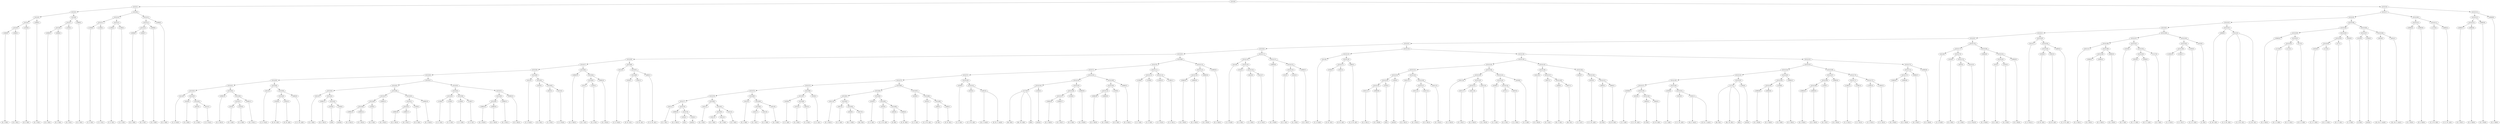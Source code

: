 digraph sample{
"L2998(0)"->"[D  G  B](0)"
"L2998(1)"->"[D  G  B](1)"
"L5310(5)"->"L2998(0)"
"L5310(5)"->"L2998(1)"
"L1058(0)"->"[D  E  B](0)"
"L5310(4)"->"L5310(5)"
"L5310(4)"->"L1058(0)"
"L2998(2)"->"[D  G  B](2)"
"L5310(3)"->"L5310(4)"
"L5310(3)"->"L2998(2)"
"L2998(3)"->"[D  G  B](3)"
"L2998(4)"->"[D  G  B](4)"
"L5310(8)"->"L2998(3)"
"L5310(8)"->"L2998(4)"
"L1058(1)"->"[D  E  B](1)"
"L5310(7)"->"L5310(8)"
"L5310(7)"->"L1058(1)"
"L2998(5)"->"[D  G  B](5)"
"L5310(6)"->"L5310(7)"
"L5310(6)"->"L2998(5)"
"L5310(2)"->"L5310(3)"
"L5310(2)"->"L5310(6)"
"L1286(0)"->"[C  E  G](0)"
"L1286(1)"->"[C  E  G](1)"
"L5310(11)"->"L1286(0)"
"L5310(11)"->"L1286(1)"
"L1286(2)"->"[C  E  G](2)"
"L1286(3)"->"[C  E  G](3)"
"L5310(12)"->"L1286(2)"
"L5310(12)"->"L1286(3)"
"L5310(10)"->"L5310(11)"
"L5310(10)"->"L5310(12)"
"L2998(6)"->"[D  G  B](6)"
"L2998(7)"->"[D  G  B](7)"
"L5310(15)"->"L2998(6)"
"L5310(15)"->"L2998(7)"
"L2998(8)"->"[D  G  B](8)"
"L5310(14)"->"L5310(15)"
"L5310(14)"->"L2998(8)"
"L2998(9)"->"[D  G  B](9)"
"L5310(13)"->"L5310(14)"
"L5310(13)"->"L2998(9)"
"L5310(9)"->"L5310(10)"
"L5310(9)"->"L5310(13)"
"L5310(1)"->"L5310(2)"
"L5310(1)"->"L5310(9)"
"L4414(0)"->"[C  D  Fis](0)"
"L3426(0)"->"[D  A  B](0)"
"L4623(0)"->"[C  A  B](0)"
"L4414(1)"->"[C  D  Fis](1)"
"L5310(34)"->"L4623(0)"
"L5310(34)"->"L4414(1)"
"L5310(33)"->"L3426(0)"
"L5310(33)"->"L5310(34)"
"L5310(32)"->"L4414(0)"
"L5310(32)"->"L5310(33)"
"L2998(10)"->"[D  G  B](10)"
"L532(0)"->"[D  G  A](0)"
"L2455(0)"->"[G  A  B](0)"
"L5310(37)"->"L532(0)"
"L5310(37)"->"L2455(0)"
"L2998(11)"->"[D  G  B](11)"
"L5310(36)"->"L5310(37)"
"L5310(36)"->"L2998(11)"
"L5310(35)"->"L2998(10)"
"L5310(35)"->"L5310(36)"
"L5310(31)"->"L5310(32)"
"L5310(31)"->"L5310(35)"
"L4414(2)"->"[C  D  Fis](2)"
"L3358(0)"->"[D  Fis  G](0)"
"L2081(0)"->"[D  Fis  A](0)"
"L5310(40)"->"L3358(0)"
"L5310(40)"->"L2081(0)"
"L4865(0)"->"[C  D  Fis  A](0)"
"L5310(39)"->"L5310(40)"
"L5310(39)"->"L4865(0)"
"L5310(38)"->"L4414(2)"
"L5310(38)"->"L5310(39)"
"L5310(30)"->"L5310(31)"
"L5310(30)"->"L5310(38)"
"L3451(0)"->"[E  G  B](0)"
"L2998(12)"->"[D  G  B](12)"
"L2304(0)"->"[G](0)"
"L1084(0)"->"[rest](0)"
"L5310(45)"->"L2304(0)"
"L5310(45)"->"L1084(0)"
"L5310(44)"->"L2998(12)"
"L5310(44)"->"L5310(45)"
"L5310(43)"->"L3451(0)"
"L5310(43)"->"L5310(44)"
"L2998(13)"->"[D  G  B](13)"
"L2998(14)"->"[D  G  B](14)"
"L5310(49)"->"L2998(13)"
"L5310(49)"->"L2998(14)"
"L1058(2)"->"[D  E  B](2)"
"L5310(48)"->"L5310(49)"
"L5310(48)"->"L1058(2)"
"L2998(15)"->"[D  G  B](15)"
"L5310(47)"->"L5310(48)"
"L5310(47)"->"L2998(15)"
"L2998(16)"->"[D  G  B](16)"
"L2998(17)"->"[D  G  B](17)"
"L5310(52)"->"L2998(16)"
"L5310(52)"->"L2998(17)"
"L1058(3)"->"[D  E  B](3)"
"L5310(51)"->"L5310(52)"
"L5310(51)"->"L1058(3)"
"L2998(18)"->"[D  G  B](18)"
"L5310(50)"->"L5310(51)"
"L5310(50)"->"L2998(18)"
"L5310(46)"->"L5310(47)"
"L5310(46)"->"L5310(50)"
"L5310(42)"->"L5310(43)"
"L5310(42)"->"L5310(46)"
"L1286(4)"->"[C  E  G](4)"
"L1286(5)"->"[C  E  G](5)"
"L5310(55)"->"L1286(4)"
"L5310(55)"->"L1286(5)"
"L1286(6)"->"[C  E  G](6)"
"L1286(7)"->"[C  E  G](7)"
"L5310(56)"->"L1286(6)"
"L5310(56)"->"L1286(7)"
"L5310(54)"->"L5310(55)"
"L5310(54)"->"L5310(56)"
"L2998(19)"->"[D  G  B](19)"
"L2998(20)"->"[D  G  B](20)"
"L5310(59)"->"L2998(19)"
"L5310(59)"->"L2998(20)"
"L2998(21)"->"[D  G  B](21)"
"L5310(58)"->"L5310(59)"
"L5310(58)"->"L2998(21)"
"L2998(22)"->"[D  G  B](22)"
"L5310(57)"->"L5310(58)"
"L5310(57)"->"L2998(22)"
"L5310(53)"->"L5310(54)"
"L5310(53)"->"L5310(57)"
"L5310(41)"->"L5310(42)"
"L5310(41)"->"L5310(53)"
"L5310(29)"->"L5310(30)"
"L5310(29)"->"L5310(41)"
"L4414(3)"->"[C  D  Fis](3)"
"L3426(1)"->"[D  A  B](1)"
"L4623(1)"->"[C  A  B](1)"
"L4414(4)"->"[C  D  Fis](4)"
"L5310(62)"->"L4623(1)"
"L5310(62)"->"L4414(4)"
"L5310(61)"->"L3426(1)"
"L5310(61)"->"L5310(62)"
"L5310(60)"->"L4414(3)"
"L5310(60)"->"L5310(61)"
"L5310(28)"->"L5310(29)"
"L5310(28)"->"L5310(60)"
"L2998(23)"->"[D  G  B](23)"
"L532(1)"->"[D  G  A](1)"
"L2455(1)"->"[G  A  B](1)"
"L5310(65)"->"L532(1)"
"L5310(65)"->"L2455(1)"
"L2998(24)"->"[D  G  B](24)"
"L5310(64)"->"L5310(65)"
"L5310(64)"->"L2998(24)"
"L5310(63)"->"L2998(23)"
"L5310(63)"->"L5310(64)"
"L5310(27)"->"L5310(28)"
"L5310(27)"->"L5310(63)"
"L4414(5)"->"[C  D  Fis](5)"
"L3358(1)"->"[D  Fis  G](1)"
"L2081(1)"->"[D  Fis  A](1)"
"L5310(68)"->"L3358(1)"
"L5310(68)"->"L2081(1)"
"L4865(1)"->"[C  D  Fis  A](1)"
"L5310(67)"->"L5310(68)"
"L5310(67)"->"L4865(1)"
"L5310(66)"->"L4414(5)"
"L5310(66)"->"L5310(67)"
"L5310(26)"->"L5310(27)"
"L5310(26)"->"L5310(66)"
"L3451(1)"->"[E  G  B](1)"
"L2998(25)"->"[D  G  B](25)"
"L2304(1)"->"[G](1)"
"L1084(1)"->"[rest](1)"
"L5310(79)"->"L2304(1)"
"L5310(79)"->"L1084(1)"
"L5310(78)"->"L2998(25)"
"L5310(78)"->"L5310(79)"
"L5310(77)"->"L3451(1)"
"L5310(77)"->"L5310(78)"
"L3451(2)"->"[E  G  B](2)"
"L3451(3)"->"[E  G  B](3)"
"L3451(4)"->"[E  G  B](4)"
"L5310(82)"->"L3451(3)"
"L5310(82)"->"L3451(4)"
"L3451(5)"->"[E  G  B](5)"
"L5310(81)"->"L5310(82)"
"L5310(81)"->"L3451(5)"
"L5310(80)"->"L3451(2)"
"L5310(80)"->"L5310(81)"
"L5310(76)"->"L5310(77)"
"L5310(76)"->"L5310(80)"
"L3451(6)"->"[E  G  B](6)"
"L3451(7)"->"[E  G  B](7)"
"L3451(8)"->"[E  G  B](8)"
"L5310(85)"->"L3451(7)"
"L5310(85)"->"L3451(8)"
"L3451(9)"->"[E  G  B](9)"
"L5310(84)"->"L5310(85)"
"L5310(84)"->"L3451(9)"
"L5310(83)"->"L3451(6)"
"L5310(83)"->"L5310(84)"
"L5310(75)"->"L5310(76)"
"L5310(75)"->"L5310(83)"
"L4338(0)"->"[C  E  A](0)"
"L4791(0)"->"[E  A  B](0)"
"L4623(2)"->"[C  A  B](2)"
"L5310(88)"->"L4791(0)"
"L5310(88)"->"L4623(2)"
"L5310(87)"->"L4338(0)"
"L5310(87)"->"L5310(88)"
"L4338(1)"->"[C  E  A](1)"
"L5310(86)"->"L5310(87)"
"L5310(86)"->"L4338(1)"
"L5310(74)"->"L5310(75)"
"L5310(74)"->"L5310(86)"
"L3451(10)"->"[E  G  B](10)"
"L3637(0)"->"[E  G  A](0)"
"L4849(0)"->"[Fis  G  B](0)"
"L4627(0)"->"[Dis  E](0)"
"L5310(93)"->"L4849(0)"
"L5310(93)"->"L4627(0)"
"L5310(92)"->"L3637(0)"
"L5310(92)"->"L5310(93)"
"L5310(91)"->"L3451(10)"
"L5310(91)"->"L5310(92)"
"L4338(2)"->"[C  E  A](2)"
"L5020(0)"->"[C  E  Fis  A](0)"
"L4903(0)"->"[E  B](0)"
"L4984(0)"->"[E  Fis  B](0)"
"L5310(96)"->"L4903(0)"
"L5310(96)"->"L4984(0)"
"L5310(95)"->"L5020(0)"
"L5310(95)"->"L5310(96)"
"L5310(94)"->"L4338(2)"
"L5310(94)"->"L5310(95)"
"L5310(90)"->"L5310(91)"
"L5310(90)"->"L5310(94)"
"L4338(3)"->"[C  E  A](3)"
"L5020(1)"->"[C  E  Fis  A](1)"
"L4903(1)"->"[E  B](1)"
"L4984(1)"->"[E  Fis  B](1)"
"L5310(99)"->"L4903(1)"
"L5310(99)"->"L4984(1)"
"L5310(98)"->"L5020(1)"
"L5310(98)"->"L5310(99)"
"L5310(97)"->"L4338(3)"
"L5310(97)"->"L5310(98)"
"L5310(89)"->"L5310(90)"
"L5310(89)"->"L5310(97)"
"L5310(73)"->"L5310(74)"
"L5310(73)"->"L5310(89)"
"L4338(4)"->"[C  E  A](4)"
"L5020(2)"->"[C  E  Fis  A](2)"
"L2091(0)"->"[Cis  E  Ais](0)"
"L2091(0)"->"[E  Fis  G  Ais](0)"
"L5310(101)"->"L5020(2)"
"L5310(101)"->"L2091(0)"
"L5310(100)"->"L4338(4)"
"L5310(100)"->"L5310(101)"
"L5310(72)"->"L5310(73)"
"L5310(72)"->"L5310(100)"
"L1272(0)"->"[Dis  B](0)"
"L1272(0)"->"[Dis  Fis  B](0)"
"L1272(0)"->"[B](0)"
"L1084(2)"->"[rest](2)"
"L5310(104)"->"L1272(0)"
"L5310(104)"->"L1084(2)"
"L2998(26)"->"[D  G  B](26)"
"L2998(27)"->"[D  G  B](27)"
"L5310(107)"->"L2998(26)"
"L5310(107)"->"L2998(27)"
"L1058(4)"->"[D  E  B](4)"
"L5310(106)"->"L5310(107)"
"L5310(106)"->"L1058(4)"
"L2998(28)"->"[D  G  B](28)"
"L5310(105)"->"L5310(106)"
"L5310(105)"->"L2998(28)"
"L5310(103)"->"L5310(104)"
"L5310(103)"->"L5310(105)"
"L2998(29)"->"[D  G  B](29)"
"L2998(30)"->"[D  G  B](30)"
"L5310(110)"->"L2998(29)"
"L5310(110)"->"L2998(30)"
"L1058(5)"->"[D  E  B](5)"
"L5310(109)"->"L5310(110)"
"L5310(109)"->"L1058(5)"
"L2998(31)"->"[D  G  B](31)"
"L5310(108)"->"L5310(109)"
"L5310(108)"->"L2998(31)"
"L5310(102)"->"L5310(103)"
"L5310(102)"->"L5310(108)"
"L5310(71)"->"L5310(72)"
"L5310(71)"->"L5310(102)"
"L1286(8)"->"[C  E  G](8)"
"L1286(9)"->"[C  E  G](9)"
"L5310(112)"->"L1286(8)"
"L5310(112)"->"L1286(9)"
"L1286(10)"->"[C  E  G](10)"
"L1286(11)"->"[C  E  G](11)"
"L5310(113)"->"L1286(10)"
"L5310(113)"->"L1286(11)"
"L5310(111)"->"L5310(112)"
"L5310(111)"->"L5310(113)"
"L5310(70)"->"L5310(71)"
"L5310(70)"->"L5310(111)"
"L2998(32)"->"[D  G  B](32)"
"L2998(33)"->"[D  G  B](33)"
"L5310(116)"->"L2998(32)"
"L5310(116)"->"L2998(33)"
"L2998(34)"->"[D  G  B](34)"
"L5310(115)"->"L5310(116)"
"L5310(115)"->"L2998(34)"
"L2998(35)"->"[D  G  B](35)"
"L5310(114)"->"L5310(115)"
"L5310(114)"->"L2998(35)"
"L5310(69)"->"L5310(70)"
"L5310(69)"->"L5310(114)"
"L5310(25)"->"L5310(26)"
"L5310(25)"->"L5310(69)"
"L4414(6)"->"[C  D  Fis](6)"
"L3426(2)"->"[D  A  B](2)"
"L4623(3)"->"[C  A  B](3)"
"L4414(7)"->"[C  D  Fis](7)"
"L5310(120)"->"L4623(3)"
"L5310(120)"->"L4414(7)"
"L5310(119)"->"L3426(2)"
"L5310(119)"->"L5310(120)"
"L5310(118)"->"L4414(6)"
"L5310(118)"->"L5310(119)"
"L2998(36)"->"[D  G  B](36)"
"L532(2)"->"[D  G  A](2)"
"L2455(2)"->"[G  A  B](2)"
"L5310(123)"->"L532(2)"
"L5310(123)"->"L2455(2)"
"L2998(37)"->"[D  G  B](37)"
"L5310(122)"->"L5310(123)"
"L5310(122)"->"L2998(37)"
"L5310(121)"->"L2998(36)"
"L5310(121)"->"L5310(122)"
"L5310(117)"->"L5310(118)"
"L5310(117)"->"L5310(121)"
"L5310(24)"->"L5310(25)"
"L5310(24)"->"L5310(117)"
"L4414(8)"->"[C  D  Fis](8)"
"L3358(2)"->"[D  Fis  G](2)"
"L2081(2)"->"[D  Fis  A](2)"
"L5310(127)"->"L3358(2)"
"L5310(127)"->"L2081(2)"
"L4865(2)"->"[C  D  Fis  A](2)"
"L5310(126)"->"L5310(127)"
"L5310(126)"->"L4865(2)"
"L5310(125)"->"L4414(8)"
"L5310(125)"->"L5310(126)"
"L3451(11)"->"[E  G  B](11)"
"L2998(38)"->"[D  G  B](38)"
"L5310(134)"->"L3451(11)"
"L5310(134)"->"L2998(38)"
"L2304(2)"->"[G](2)"
"L5310(133)"->"L5310(134)"
"L5310(133)"->"L2304(2)"
"L1084(3)"->"[rest](3)"
"L5310(132)"->"L5310(133)"
"L5310(132)"->"L1084(3)"
"L3451(12)"->"[E  G  B](12)"
"L3451(13)"->"[E  G  B](13)"
"L3451(14)"->"[E  G  B](14)"
"L5310(137)"->"L3451(13)"
"L5310(137)"->"L3451(14)"
"L3451(15)"->"[E  G  B](15)"
"L5310(136)"->"L5310(137)"
"L5310(136)"->"L3451(15)"
"L5310(135)"->"L3451(12)"
"L5310(135)"->"L5310(136)"
"L5310(131)"->"L5310(132)"
"L5310(131)"->"L5310(135)"
"L3451(16)"->"[E  G  B](16)"
"L3451(17)"->"[E  G  B](17)"
"L3451(18)"->"[E  G  B](18)"
"L5310(141)"->"L3451(17)"
"L5310(141)"->"L3451(18)"
"L3451(19)"->"[E  G  B](19)"
"L5310(140)"->"L5310(141)"
"L5310(140)"->"L3451(19)"
"L5310(139)"->"L3451(16)"
"L5310(139)"->"L5310(140)"
"L4338(5)"->"[C  E  A](5)"
"L4791(1)"->"[E  A  B](1)"
"L4623(4)"->"[C  A  B](4)"
"L5310(144)"->"L4791(1)"
"L5310(144)"->"L4623(4)"
"L5310(143)"->"L4338(5)"
"L5310(143)"->"L5310(144)"
"L4338(6)"->"[C  E  A](6)"
"L5310(142)"->"L5310(143)"
"L5310(142)"->"L4338(6)"
"L5310(138)"->"L5310(139)"
"L5310(138)"->"L5310(142)"
"L5310(130)"->"L5310(131)"
"L5310(130)"->"L5310(138)"
"L3451(20)"->"[E  G  B](20)"
"L3637(1)"->"[E  G  A](1)"
"L4849(1)"->"[Fis  G  B](1)"
"L4627(1)"->"[Dis  E](1)"
"L5310(148)"->"L4849(1)"
"L5310(148)"->"L4627(1)"
"L5310(147)"->"L3637(1)"
"L5310(147)"->"L5310(148)"
"L5310(146)"->"L3451(20)"
"L5310(146)"->"L5310(147)"
"L4338(7)"->"[C  E  A](7)"
"L5020(3)"->"[C  E  Fis  A](3)"
"L4903(2)"->"[E  B](2)"
"L4984(2)"->"[E  Fis  B](2)"
"L5310(151)"->"L4903(2)"
"L5310(151)"->"L4984(2)"
"L5310(150)"->"L5020(3)"
"L5310(150)"->"L5310(151)"
"L5310(149)"->"L4338(7)"
"L5310(149)"->"L5310(150)"
"L5310(145)"->"L5310(146)"
"L5310(145)"->"L5310(149)"
"L5310(129)"->"L5310(130)"
"L5310(129)"->"L5310(145)"
"L4338(8)"->"[C  E  A](8)"
"L5020(4)"->"[C  E  Fis  A](4)"
"L4903(3)"->"[E  B](3)"
"L4984(3)"->"[E  Fis  B](3)"
"L5310(159)"->"L4903(3)"
"L5310(159)"->"L4984(3)"
"L5310(158)"->"L5020(4)"
"L5310(158)"->"L5310(159)"
"L5310(157)"->"L4338(8)"
"L5310(157)"->"L5310(158)"
"L4338(9)"->"[C  E  A](9)"
"L5020(5)"->"[C  E  Fis  A](5)"
"L2091(1)"->"[Cis  E  Ais](1)"
"L2091(1)"->"[E  Fis  G  Ais](1)"
"L5310(161)"->"L5020(5)"
"L5310(161)"->"L2091(1)"
"L5310(160)"->"L4338(9)"
"L5310(160)"->"L5310(161)"
"L5310(156)"->"L5310(157)"
"L5310(156)"->"L5310(160)"
"L1272(1)"->"[Dis  B](1)"
"L1272(1)"->"[Dis  Fis  B](1)"
"L1272(1)"->"[B](1)"
"L1084(4)"->"[rest](4)"
"L5310(162)"->"L1272(1)"
"L5310(162)"->"L1084(4)"
"L5310(155)"->"L5310(156)"
"L5310(155)"->"L5310(162)"
"L2998(39)"->"[D  G  B](39)"
"L2998(40)"->"[D  G  B](40)"
"L5310(165)"->"L2998(39)"
"L5310(165)"->"L2998(40)"
"L1058(6)"->"[D  E  B](6)"
"L5310(164)"->"L5310(165)"
"L5310(164)"->"L1058(6)"
"L2998(41)"->"[D  G  B](41)"
"L5310(163)"->"L5310(164)"
"L5310(163)"->"L2998(41)"
"L5310(154)"->"L5310(155)"
"L5310(154)"->"L5310(163)"
"L2998(42)"->"[D  G  B](42)"
"L2998(43)"->"[D  G  B](43)"
"L5310(169)"->"L2998(42)"
"L5310(169)"->"L2998(43)"
"L1058(7)"->"[D  E  B](7)"
"L5310(168)"->"L5310(169)"
"L5310(168)"->"L1058(7)"
"L2998(44)"->"[D  G  B](44)"
"L5310(167)"->"L5310(168)"
"L5310(167)"->"L2998(44)"
"L1286(12)"->"[C  E  G](12)"
"L1286(13)"->"[C  E  G](13)"
"L5310(171)"->"L1286(12)"
"L5310(171)"->"L1286(13)"
"L1286(14)"->"[C  E  G](14)"
"L1286(15)"->"[C  E  G](15)"
"L5310(172)"->"L1286(14)"
"L5310(172)"->"L1286(15)"
"L5310(170)"->"L5310(171)"
"L5310(170)"->"L5310(172)"
"L5310(166)"->"L5310(167)"
"L5310(166)"->"L5310(170)"
"L5310(153)"->"L5310(154)"
"L5310(153)"->"L5310(166)"
"L2998(45)"->"[D  G  B](45)"
"L2998(46)"->"[D  G  B](46)"
"L5310(175)"->"L2998(45)"
"L5310(175)"->"L2998(46)"
"L2998(47)"->"[D  G  B](47)"
"L5310(174)"->"L5310(175)"
"L5310(174)"->"L2998(47)"
"L2998(48)"->"[D  G  B](48)"
"L5310(173)"->"L5310(174)"
"L5310(173)"->"L2998(48)"
"L5310(152)"->"L5310(153)"
"L5310(152)"->"L5310(173)"
"L5310(128)"->"L5310(129)"
"L5310(128)"->"L5310(152)"
"L5310(124)"->"L5310(125)"
"L5310(124)"->"L5310(128)"
"L5310(23)"->"L5310(24)"
"L5310(23)"->"L5310(124)"
"L4414(9)"->"[C  D  Fis](9)"
"L3426(3)"->"[D  A  B](3)"
"L4623(5)"->"[C  A  B](5)"
"L4414(10)"->"[C  D  Fis](10)"
"L5310(179)"->"L4623(5)"
"L5310(179)"->"L4414(10)"
"L5310(178)"->"L3426(3)"
"L5310(178)"->"L5310(179)"
"L5310(177)"->"L4414(9)"
"L5310(177)"->"L5310(178)"
"L2998(49)"->"[D  G  B](49)"
"L532(3)"->"[D  G  A](3)"
"L2455(3)"->"[G  A  B](3)"
"L5310(182)"->"L532(3)"
"L5310(182)"->"L2455(3)"
"L2998(50)"->"[D  G  B](50)"
"L5310(181)"->"L5310(182)"
"L5310(181)"->"L2998(50)"
"L5310(180)"->"L2998(49)"
"L5310(180)"->"L5310(181)"
"L5310(176)"->"L5310(177)"
"L5310(176)"->"L5310(180)"
"L5310(22)"->"L5310(23)"
"L5310(22)"->"L5310(176)"
"L4414(11)"->"[C  D  Fis](11)"
"L3358(3)"->"[D  Fis  G](3)"
"L2081(3)"->"[D  Fis  A](3)"
"L5310(185)"->"L3358(3)"
"L5310(185)"->"L2081(3)"
"L4865(3)"->"[C  D  Fis  A](3)"
"L5310(184)"->"L5310(185)"
"L5310(184)"->"L4865(3)"
"L5310(183)"->"L4414(11)"
"L5310(183)"->"L5310(184)"
"L5310(21)"->"L5310(22)"
"L5310(21)"->"L5310(183)"
"L3451(21)"->"[E  G  B](21)"
"L2998(51)"->"[D  G  B](51)"
"L2998(52)"->"[D  G  B](52)"
"L5310(190)"->"L2998(51)"
"L5310(190)"->"L2998(52)"
"L2998(53)"->"[D  G  B](53)"
"L5310(189)"->"L5310(190)"
"L5310(189)"->"L2998(53)"
"L5310(188)"->"L3451(21)"
"L5310(188)"->"L5310(189)"
"L2535(0)"->"[D  F  G](0)"
"L3818(0)"->"[D  F  G  B](0)"
"L2080(0)"->"[D  F  G  A](0)"
"L5310(193)"->"L3818(0)"
"L5310(193)"->"L2080(0)"
"L-2127(0)"->"[D  F  B](0)"
"L5310(192)"->"L5310(193)"
"L5310(192)"->"L-2127(0)"
"L5310(191)"->"L2535(0)"
"L5310(191)"->"L5310(192)"
"L5310(187)"->"L5310(188)"
"L5310(187)"->"L5310(191)"
"L1286(16)"->"[C  E  G](16)"
"L1286(17)"->"[C  E  G](17)"
"L5310(196)"->"L1286(16)"
"L5310(196)"->"L1286(17)"
"L2394(0)"->"[C  D  E  G](0)"
"L5310(195)"->"L5310(196)"
"L5310(195)"->"L2394(0)"
"L4419(0)"->"[C  E](0)"
"L5310(194)"->"L5310(195)"
"L5310(194)"->"L4419(0)"
"L5310(186)"->"L5310(187)"
"L5310(186)"->"L5310(194)"
"L5310(20)"->"L5310(21)"
"L5310(20)"->"L5310(186)"
"L4969(0)"->"[C  Dis  G](0)"
"L5141(0)"->"[C  D  Dis  G](0)"
"L5141(0)"->"[C  D  Dis  G](1)"
"L5141(0)"->"[C  Dis  G](1)"
"L5310(197)"->"L4969(0)"
"L5310(197)"->"L5141(0)"
"L5310(19)"->"L5310(20)"
"L5310(19)"->"L5310(197)"
"L2998(54)"->"[D  G  B](54)"
"L1124(0)"->"[D  G  A  B](0)"
"L1124(1)"->"[D  G  A  B](1)"
"L5310(202)"->"L1124(0)"
"L5310(202)"->"L1124(1)"
"L517(0)"->"[D  E  G  B](0)"
"L5310(201)"->"L5310(202)"
"L5310(201)"->"L517(0)"
"L5310(200)"->"L2998(54)"
"L5310(200)"->"L5310(201)"
"L3433(0)"->"[C  D  G  B](0)"
"L1124(2)"->"[D  G  A  B](2)"
"L5310(205)"->"L3433(0)"
"L5310(205)"->"L1124(2)"
"L517(1)"->"[D  E  G  B](1)"
"L5310(204)"->"L5310(205)"
"L5310(204)"->"L517(1)"
"L4540(0)"->"[C  D  B](0)"
"L5310(203)"->"L5310(204)"
"L5310(203)"->"L4540(0)"
"L5310(199)"->"L5310(200)"
"L5310(199)"->"L5310(203)"
"L1624(0)"->"[G  B](0)"
"L1084(5)"->"[rest](5)"
"L5310(207)"->"L1624(0)"
"L5310(207)"->"L1084(5)"
"L4624(0)"->"[Cis  Dis  G  Ais](0)"
"L4624(1)"->"[Cis  Dis  G  Ais](1)"
"L5310(208)"->"L4624(0)"
"L5310(208)"->"L4624(1)"
"L5310(206)"->"L5310(207)"
"L5310(206)"->"L5310(208)"
"L5310(198)"->"L5310(199)"
"L5310(198)"->"L5310(206)"
"L5310(18)"->"L5310(19)"
"L5310(18)"->"L5310(198)"
"L2998(55)"->"[D  G  B](55)"
"L2998(56)"->"[D  G  B](56)"
"L5310(210)"->"L2998(55)"
"L5310(210)"->"L2998(56)"
"L-2132(0)"->"[C  D  Fis  B](0)"
"L4865(4)"->"[C  D  Fis  A](4)"
"L5310(211)"->"L-2132(0)"
"L5310(211)"->"L4865(4)"
"L5310(209)"->"L5310(210)"
"L5310(209)"->"L5310(211)"
"L5310(17)"->"L5310(18)"
"L5310(17)"->"L5310(209)"
"L2998(57)"->"[D  G  B](57)"
"L2998(58)"->"[D  G  B](58)"
"L5310(214)"->"L2998(57)"
"L5310(214)"->"L2998(58)"
"L2998(59)"->"[D  G  B](59)"
"L5310(213)"->"L5310(214)"
"L5310(213)"->"L2998(59)"
"L2998(60)"->"[D  G  B](60)"
"L5310(212)"->"L5310(213)"
"L5310(212)"->"L2998(60)"
"L5310(16)"->"L5310(17)"
"L5310(16)"->"L5310(212)"
"L5310(0)"->"L5310(1)"
"L5310(0)"->"L5310(16)"
{rank = min; "L5310(0)"}
{rank = same; "L5310(1)"; "L5310(16)";}
{rank = same; "L5310(2)"; "L5310(9)"; "L5310(17)"; "L5310(212)";}
{rank = same; "L5310(3)"; "L5310(6)"; "L5310(10)"; "L5310(13)"; "L5310(18)"; "L5310(209)"; "L5310(213)"; "L2998(60)";}
{rank = same; "L5310(4)"; "L2998(2)"; "L5310(7)"; "L2998(5)"; "L5310(11)"; "L5310(12)"; "L5310(14)"; "L2998(9)"; "L5310(19)"; "L5310(198)"; "L5310(210)"; "L5310(211)"; "L5310(214)"; "L2998(59)";}
{rank = same; "L5310(5)"; "L1058(0)"; "L5310(8)"; "L1058(1)"; "L1286(0)"; "L1286(1)"; "L1286(2)"; "L1286(3)"; "L5310(15)"; "L2998(8)"; "L5310(20)"; "L5310(197)"; "L5310(199)"; "L5310(206)"; "L2998(55)"; "L2998(56)"; "L-2132(0)"; "L4865(4)"; "L2998(57)"; "L2998(58)";}
{rank = same; "L2998(0)"; "L2998(1)"; "L2998(3)"; "L2998(4)"; "L2998(6)"; "L2998(7)"; "L5310(21)"; "L5310(186)"; "L4969(0)"; "L5141(0)"; "L5310(200)"; "L5310(203)"; "L5310(207)"; "L5310(208)";}
{rank = same; "L5310(22)"; "L5310(183)"; "L5310(187)"; "L5310(194)"; "L2998(54)"; "L5310(201)"; "L5310(204)"; "L4540(0)"; "L1624(0)"; "L1084(5)"; "L4624(0)"; "L4624(1)";}
{rank = same; "L5310(23)"; "L5310(176)"; "L4414(11)"; "L5310(184)"; "L5310(188)"; "L5310(191)"; "L5310(195)"; "L4419(0)"; "L5310(202)"; "L517(0)"; "L5310(205)"; "L517(1)";}
{rank = same; "L5310(24)"; "L5310(124)"; "L5310(177)"; "L5310(180)"; "L5310(185)"; "L4865(3)"; "L3451(21)"; "L5310(189)"; "L2535(0)"; "L5310(192)"; "L5310(196)"; "L2394(0)"; "L1124(0)"; "L1124(1)"; "L3433(0)"; "L1124(2)";}
{rank = same; "L5310(25)"; "L5310(117)"; "L5310(125)"; "L5310(128)"; "L4414(9)"; "L5310(178)"; "L2998(49)"; "L5310(181)"; "L3358(3)"; "L2081(3)"; "L5310(190)"; "L2998(53)"; "L5310(193)"; "L-2127(0)"; "L1286(16)"; "L1286(17)";}
{rank = same; "L5310(26)"; "L5310(69)"; "L5310(118)"; "L5310(121)"; "L4414(8)"; "L5310(126)"; "L5310(129)"; "L5310(152)"; "L3426(3)"; "L5310(179)"; "L5310(182)"; "L2998(50)"; "L2998(51)"; "L2998(52)"; "L3818(0)"; "L2080(0)";}
{rank = same; "L5310(27)"; "L5310(66)"; "L5310(70)"; "L5310(114)"; "L4414(6)"; "L5310(119)"; "L2998(36)"; "L5310(122)"; "L5310(127)"; "L4865(2)"; "L5310(130)"; "L5310(145)"; "L5310(153)"; "L5310(173)"; "L4623(5)"; "L4414(10)"; "L532(3)"; "L2455(3)";}
{rank = same; "L5310(28)"; "L5310(63)"; "L4414(5)"; "L5310(67)"; "L5310(71)"; "L5310(111)"; "L5310(115)"; "L2998(35)"; "L3426(2)"; "L5310(120)"; "L5310(123)"; "L2998(37)"; "L3358(2)"; "L2081(2)"; "L5310(131)"; "L5310(138)"; "L5310(146)"; "L5310(149)"; "L5310(154)"; "L5310(166)"; "L5310(174)"; "L2998(48)";}
{rank = same; "L5310(29)"; "L5310(60)"; "L2998(23)"; "L5310(64)"; "L5310(68)"; "L4865(1)"; "L5310(72)"; "L5310(102)"; "L5310(112)"; "L5310(113)"; "L5310(116)"; "L2998(34)"; "L4623(3)"; "L4414(7)"; "L532(2)"; "L2455(2)"; "L5310(132)"; "L5310(135)"; "L5310(139)"; "L5310(142)"; "L3451(20)"; "L5310(147)"; "L4338(7)"; "L5310(150)"; "L5310(155)"; "L5310(163)"; "L5310(167)"; "L5310(170)"; "L5310(175)"; "L2998(47)";}
{rank = same; "L5310(30)"; "L5310(41)"; "L4414(3)"; "L5310(61)"; "L5310(65)"; "L2998(24)"; "L3358(1)"; "L2081(1)"; "L5310(73)"; "L5310(100)"; "L5310(103)"; "L5310(108)"; "L1286(8)"; "L1286(9)"; "L1286(10)"; "L1286(11)"; "L2998(32)"; "L2998(33)"; "L5310(133)"; "L1084(3)"; "L3451(12)"; "L5310(136)"; "L3451(16)"; "L5310(140)"; "L5310(143)"; "L4338(6)"; "L3637(1)"; "L5310(148)"; "L5020(3)"; "L5310(151)"; "L5310(156)"; "L5310(162)"; "L5310(164)"; "L2998(41)"; "L5310(168)"; "L2998(44)"; "L5310(171)"; "L5310(172)"; "L2998(45)"; "L2998(46)";}
{rank = same; "L5310(31)"; "L5310(38)"; "L5310(42)"; "L5310(53)"; "L3426(1)"; "L5310(62)"; "L532(1)"; "L2455(1)"; "L5310(74)"; "L5310(89)"; "L4338(4)"; "L5310(101)"; "L5310(104)"; "L5310(105)"; "L5310(109)"; "L2998(31)"; "L5310(134)"; "L2304(2)"; "L5310(137)"; "L3451(15)"; "L5310(141)"; "L3451(19)"; "L4338(5)"; "L5310(144)"; "L4849(1)"; "L4627(1)"; "L4903(2)"; "L4984(2)"; "L5310(157)"; "L5310(160)"; "L1272(1)"; "L1084(4)"; "L5310(165)"; "L1058(6)"; "L5310(169)"; "L1058(7)"; "L1286(12)"; "L1286(13)"; "L1286(14)"; "L1286(15)";}
{rank = same; "L5310(32)"; "L5310(35)"; "L4414(2)"; "L5310(39)"; "L5310(43)"; "L5310(46)"; "L5310(54)"; "L5310(57)"; "L4623(1)"; "L4414(4)"; "L5310(75)"; "L5310(86)"; "L5310(90)"; "L5310(97)"; "L5020(2)"; "L2091(0)"; "L1272(0)"; "L1084(2)"; "L5310(106)"; "L2998(28)"; "L5310(110)"; "L1058(5)"; "L3451(11)"; "L2998(38)"; "L3451(13)"; "L3451(14)"; "L3451(17)"; "L3451(18)"; "L4791(1)"; "L4623(4)"; "L4338(8)"; "L5310(158)"; "L4338(9)"; "L5310(161)"; "L2998(39)"; "L2998(40)"; "L2998(42)"; "L2998(43)";}
{rank = same; "L4414(0)"; "L5310(33)"; "L2998(10)"; "L5310(36)"; "L5310(40)"; "L4865(0)"; "L3451(0)"; "L5310(44)"; "L5310(47)"; "L5310(50)"; "L5310(55)"; "L5310(56)"; "L5310(58)"; "L2998(22)"; "L5310(76)"; "L5310(83)"; "L5310(87)"; "L4338(1)"; "L5310(91)"; "L5310(94)"; "L4338(3)"; "L5310(98)"; "L5310(107)"; "L1058(4)"; "L2998(29)"; "L2998(30)"; "L5020(4)"; "L5310(159)"; "L5020(5)"; "L2091(1)";}
{rank = same; "L3426(0)"; "L5310(34)"; "L5310(37)"; "L2998(11)"; "L3358(0)"; "L2081(0)"; "L2998(12)"; "L5310(45)"; "L5310(48)"; "L2998(15)"; "L5310(51)"; "L2998(18)"; "L1286(4)"; "L1286(5)"; "L1286(6)"; "L1286(7)"; "L5310(59)"; "L2998(21)"; "L5310(77)"; "L5310(80)"; "L3451(6)"; "L5310(84)"; "L4338(0)"; "L5310(88)"; "L3451(10)"; "L5310(92)"; "L4338(2)"; "L5310(95)"; "L5020(1)"; "L5310(99)"; "L2998(26)"; "L2998(27)"; "L4903(3)"; "L4984(3)";}
{rank = same; "L4623(0)"; "L4414(1)"; "L532(0)"; "L2455(0)"; "L2304(0)"; "L1084(0)"; "L5310(49)"; "L1058(2)"; "L5310(52)"; "L1058(3)"; "L2998(19)"; "L2998(20)"; "L3451(1)"; "L5310(78)"; "L3451(2)"; "L5310(81)"; "L5310(85)"; "L3451(9)"; "L4791(0)"; "L4623(2)"; "L3637(0)"; "L5310(93)"; "L5020(0)"; "L5310(96)"; "L4903(1)"; "L4984(1)";}
{rank = same; "L2998(13)"; "L2998(14)"; "L2998(16)"; "L2998(17)"; "L2998(25)"; "L5310(79)"; "L5310(82)"; "L3451(5)"; "L3451(7)"; "L3451(8)"; "L4849(0)"; "L4627(0)"; "L4903(0)"; "L4984(0)";}
{rank = same; "L2304(1)"; "L1084(1)"; "L3451(3)"; "L3451(4)";}
{rank = max; "[B](0)"; "[B](1)"; "[C  A  B](0)"; "[C  A  B](1)"; "[C  A  B](2)"; "[C  A  B](3)"; "[C  A  B](4)"; "[C  A  B](5)"; "[C  D  B](0)"; "[C  D  Dis  G](0)"; "[C  D  Dis  G](1)"; "[C  D  E  G](0)"; "[C  D  Fis  A](0)"; "[C  D  Fis  A](1)"; "[C  D  Fis  A](2)"; "[C  D  Fis  A](3)"; "[C  D  Fis  A](4)"; "[C  D  Fis  B](0)"; "[C  D  Fis](0)"; "[C  D  Fis](1)"; "[C  D  Fis](10)"; "[C  D  Fis](11)"; "[C  D  Fis](2)"; "[C  D  Fis](3)"; "[C  D  Fis](4)"; "[C  D  Fis](5)"; "[C  D  Fis](6)"; "[C  D  Fis](7)"; "[C  D  Fis](8)"; "[C  D  Fis](9)"; "[C  D  G  B](0)"; "[C  Dis  G](0)"; "[C  Dis  G](1)"; "[C  E  A](0)"; "[C  E  A](1)"; "[C  E  A](2)"; "[C  E  A](3)"; "[C  E  A](4)"; "[C  E  A](5)"; "[C  E  A](6)"; "[C  E  A](7)"; "[C  E  A](8)"; "[C  E  A](9)"; "[C  E  Fis  A](0)"; "[C  E  Fis  A](1)"; "[C  E  Fis  A](2)"; "[C  E  Fis  A](3)"; "[C  E  Fis  A](4)"; "[C  E  Fis  A](5)"; "[C  E  G](0)"; "[C  E  G](1)"; "[C  E  G](10)"; "[C  E  G](11)"; "[C  E  G](12)"; "[C  E  G](13)"; "[C  E  G](14)"; "[C  E  G](15)"; "[C  E  G](16)"; "[C  E  G](17)"; "[C  E  G](2)"; "[C  E  G](3)"; "[C  E  G](4)"; "[C  E  G](5)"; "[C  E  G](6)"; "[C  E  G](7)"; "[C  E  G](8)"; "[C  E  G](9)"; "[C  E](0)"; "[Cis  Dis  G  Ais](0)"; "[Cis  Dis  G  Ais](1)"; "[Cis  E  Ais](0)"; "[Cis  E  Ais](1)"; "[D  A  B](0)"; "[D  A  B](1)"; "[D  A  B](2)"; "[D  A  B](3)"; "[D  E  B](0)"; "[D  E  B](1)"; "[D  E  B](2)"; "[D  E  B](3)"; "[D  E  B](4)"; "[D  E  B](5)"; "[D  E  B](6)"; "[D  E  B](7)"; "[D  E  G  B](0)"; "[D  E  G  B](1)"; "[D  F  B](0)"; "[D  F  G  A](0)"; "[D  F  G  B](0)"; "[D  F  G](0)"; "[D  Fis  A](0)"; "[D  Fis  A](1)"; "[D  Fis  A](2)"; "[D  Fis  A](3)"; "[D  Fis  G](0)"; "[D  Fis  G](1)"; "[D  Fis  G](2)"; "[D  Fis  G](3)"; "[D  G  A  B](0)"; "[D  G  A  B](1)"; "[D  G  A  B](2)"; "[D  G  A](0)"; "[D  G  A](1)"; "[D  G  A](2)"; "[D  G  A](3)"; "[D  G  B](0)"; "[D  G  B](1)"; "[D  G  B](10)"; "[D  G  B](11)"; "[D  G  B](12)"; "[D  G  B](13)"; "[D  G  B](14)"; "[D  G  B](15)"; "[D  G  B](16)"; "[D  G  B](17)"; "[D  G  B](18)"; "[D  G  B](19)"; "[D  G  B](2)"; "[D  G  B](20)"; "[D  G  B](21)"; "[D  G  B](22)"; "[D  G  B](23)"; "[D  G  B](24)"; "[D  G  B](25)"; "[D  G  B](26)"; "[D  G  B](27)"; "[D  G  B](28)"; "[D  G  B](29)"; "[D  G  B](3)"; "[D  G  B](30)"; "[D  G  B](31)"; "[D  G  B](32)"; "[D  G  B](33)"; "[D  G  B](34)"; "[D  G  B](35)"; "[D  G  B](36)"; "[D  G  B](37)"; "[D  G  B](38)"; "[D  G  B](39)"; "[D  G  B](4)"; "[D  G  B](40)"; "[D  G  B](41)"; "[D  G  B](42)"; "[D  G  B](43)"; "[D  G  B](44)"; "[D  G  B](45)"; "[D  G  B](46)"; "[D  G  B](47)"; "[D  G  B](48)"; "[D  G  B](49)"; "[D  G  B](5)"; "[D  G  B](50)"; "[D  G  B](51)"; "[D  G  B](52)"; "[D  G  B](53)"; "[D  G  B](54)"; "[D  G  B](55)"; "[D  G  B](56)"; "[D  G  B](57)"; "[D  G  B](58)"; "[D  G  B](59)"; "[D  G  B](6)"; "[D  G  B](60)"; "[D  G  B](7)"; "[D  G  B](8)"; "[D  G  B](9)"; "[Dis  B](0)"; "[Dis  B](1)"; "[Dis  E](0)"; "[Dis  E](1)"; "[Dis  Fis  B](0)"; "[Dis  Fis  B](1)"; "[E  A  B](0)"; "[E  A  B](1)"; "[E  B](0)"; "[E  B](1)"; "[E  B](2)"; "[E  B](3)"; "[E  Fis  B](0)"; "[E  Fis  B](1)"; "[E  Fis  B](2)"; "[E  Fis  B](3)"; "[E  Fis  G  Ais](0)"; "[E  Fis  G  Ais](1)"; "[E  G  A](0)"; "[E  G  A](1)"; "[E  G  B](0)"; "[E  G  B](1)"; "[E  G  B](10)"; "[E  G  B](11)"; "[E  G  B](12)"; "[E  G  B](13)"; "[E  G  B](14)"; "[E  G  B](15)"; "[E  G  B](16)"; "[E  G  B](17)"; "[E  G  B](18)"; "[E  G  B](19)"; "[E  G  B](2)"; "[E  G  B](20)"; "[E  G  B](21)"; "[E  G  B](3)"; "[E  G  B](4)"; "[E  G  B](5)"; "[E  G  B](6)"; "[E  G  B](7)"; "[E  G  B](8)"; "[E  G  B](9)"; "[Fis  G  B](0)"; "[Fis  G  B](1)"; "[G  A  B](0)"; "[G  A  B](1)"; "[G  A  B](2)"; "[G  A  B](3)"; "[G  B](0)"; "[G](0)"; "[G](1)"; "[G](2)"; "[rest](0)"; "[rest](1)"; "[rest](2)"; "[rest](3)"; "[rest](4)"; "[rest](5)";}
}
